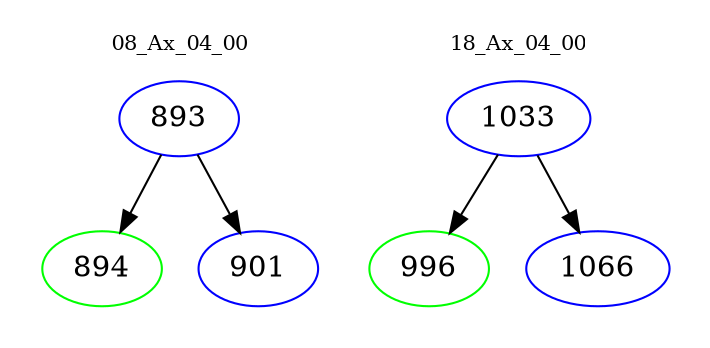 digraph{
subgraph cluster_0 {
color = white
label = "08_Ax_04_00";
fontsize=10;
T0_893 [label="893", color="blue"]
T0_893 -> T0_894 [color="black"]
T0_894 [label="894", color="green"]
T0_893 -> T0_901 [color="black"]
T0_901 [label="901", color="blue"]
}
subgraph cluster_1 {
color = white
label = "18_Ax_04_00";
fontsize=10;
T1_1033 [label="1033", color="blue"]
T1_1033 -> T1_996 [color="black"]
T1_996 [label="996", color="green"]
T1_1033 -> T1_1066 [color="black"]
T1_1066 [label="1066", color="blue"]
}
}
